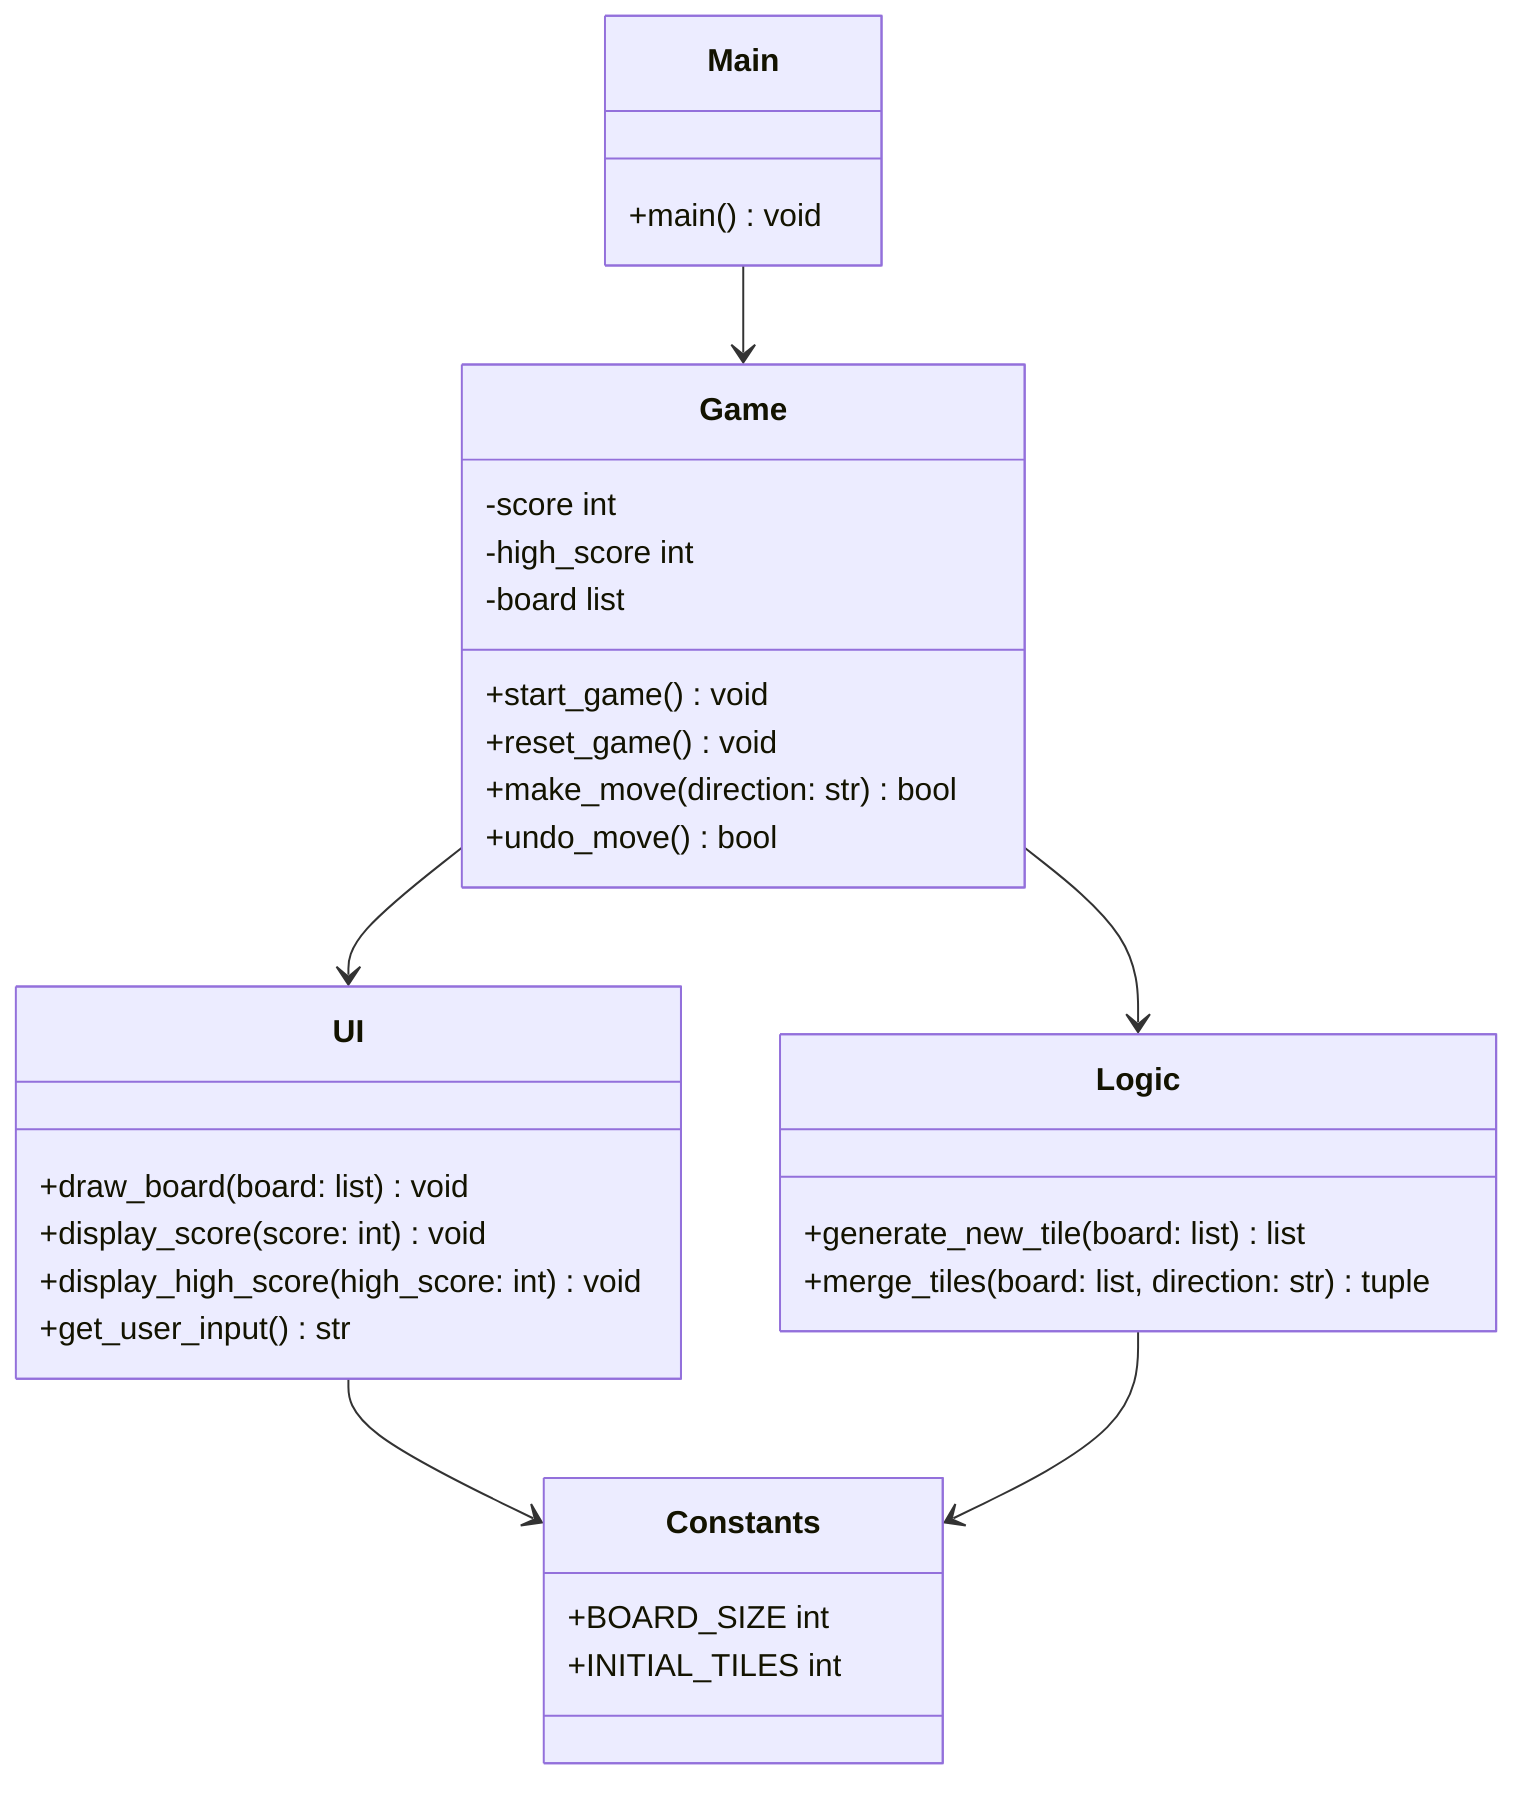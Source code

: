 classDiagram
    class Main {
        +main() void
    }
    class Game {
        -score int
        -high_score int
        -board list
        +start_game() void
        +reset_game() void
        +make_move(direction: str) bool
        +undo_move() bool
    }
    class UI {
        +draw_board(board: list) void
        +display_score(score: int) void
        +display_high_score(high_score: int) void
        +get_user_input() str
    }
    class Logic {
        +generate_new_tile(board: list) list
        +merge_tiles(board: list, direction: str) tuple
    }
    class Constants {
        +BOARD_SIZE int
        +INITIAL_TILES int
    }
    Main --> Game
    Game --> UI
    Game --> Logic
    UI --> Constants
    Logic --> Constants